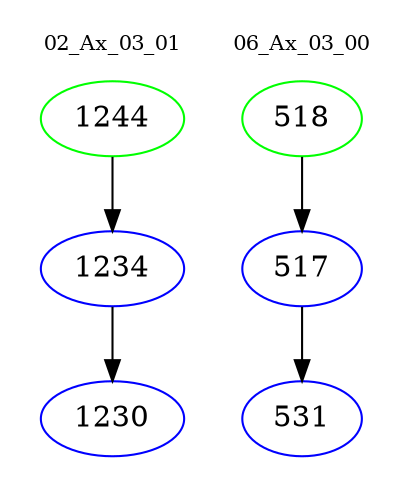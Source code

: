digraph{
subgraph cluster_0 {
color = white
label = "02_Ax_03_01";
fontsize=10;
T0_1244 [label="1244", color="green"]
T0_1244 -> T0_1234 [color="black"]
T0_1234 [label="1234", color="blue"]
T0_1234 -> T0_1230 [color="black"]
T0_1230 [label="1230", color="blue"]
}
subgraph cluster_1 {
color = white
label = "06_Ax_03_00";
fontsize=10;
T1_518 [label="518", color="green"]
T1_518 -> T1_517 [color="black"]
T1_517 [label="517", color="blue"]
T1_517 -> T1_531 [color="black"]
T1_531 [label="531", color="blue"]
}
}

